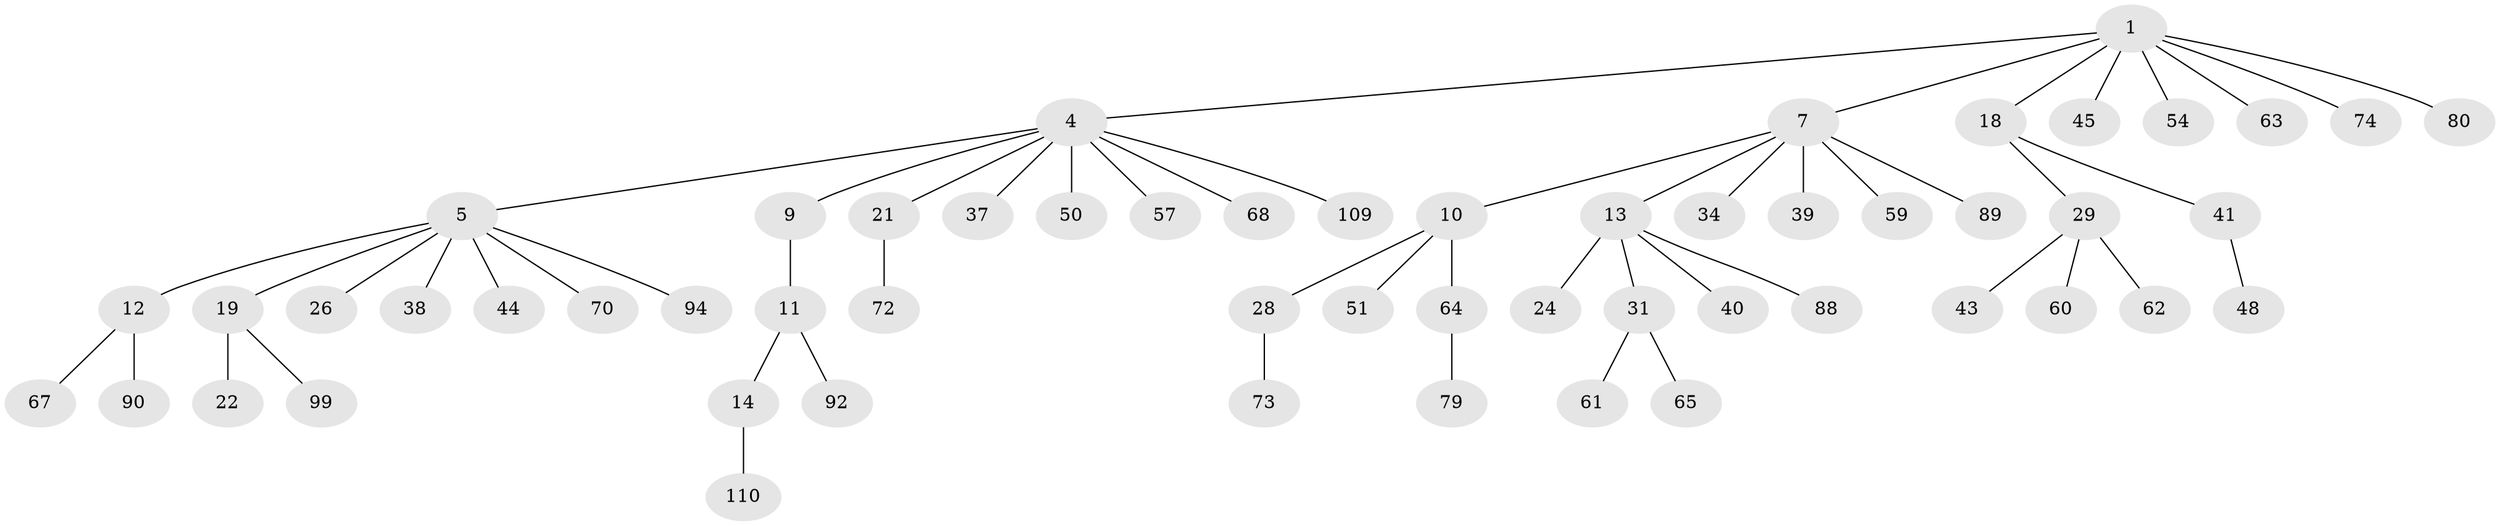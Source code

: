 // original degree distribution, {5: 0.04424778761061947, 2: 0.2831858407079646, 4: 0.061946902654867256, 7: 0.008849557522123894, 6: 0.017699115044247787, 3: 0.09734513274336283, 1: 0.48672566371681414}
// Generated by graph-tools (version 1.1) at 2025/15/03/09/25 04:15:21]
// undirected, 56 vertices, 55 edges
graph export_dot {
graph [start="1"]
  node [color=gray90,style=filled];
  1 [super="+2+16+3"];
  4 [super="+8+23"];
  5 [super="+6+15"];
  7;
  9;
  10 [super="+32+46+35"];
  11;
  12 [super="+25+71+78+30"];
  13 [super="+20+91+17"];
  14;
  18;
  19 [super="+49"];
  21;
  22 [super="+84"];
  24;
  26 [super="+81+106"];
  28 [super="+47+33"];
  29 [super="+42+52+76"];
  31 [super="+97"];
  34 [super="+69"];
  37 [super="+112"];
  38 [super="+56"];
  39;
  40;
  41;
  43;
  44 [super="+108"];
  45;
  48 [super="+66"];
  50 [super="+93"];
  51;
  54;
  57 [super="+75"];
  59 [super="+85"];
  60;
  61;
  62;
  63;
  64;
  65;
  67;
  68;
  70;
  72 [super="+95"];
  73;
  74 [super="+87"];
  79 [super="+82"];
  80;
  88;
  89;
  90 [super="+113"];
  92;
  94;
  99 [super="+105"];
  109;
  110;
  1 -- 63;
  1 -- 74;
  1 -- 7;
  1 -- 45;
  1 -- 54;
  1 -- 80;
  1 -- 18;
  1 -- 4;
  4 -- 5;
  4 -- 109;
  4 -- 50;
  4 -- 68;
  4 -- 37;
  4 -- 21;
  4 -- 9;
  4 -- 57;
  5 -- 26;
  5 -- 44;
  5 -- 70;
  5 -- 12;
  5 -- 94;
  5 -- 19;
  5 -- 38;
  7 -- 10;
  7 -- 13;
  7 -- 34;
  7 -- 39;
  7 -- 59;
  7 -- 89;
  9 -- 11;
  10 -- 28;
  10 -- 64;
  10 -- 51;
  11 -- 14;
  11 -- 92;
  12 -- 67;
  12 -- 90;
  13 -- 40;
  13 -- 24;
  13 -- 88;
  13 -- 31;
  14 -- 110;
  18 -- 29;
  18 -- 41;
  19 -- 22;
  19 -- 99;
  21 -- 72;
  28 -- 73;
  29 -- 43;
  29 -- 60;
  29 -- 62;
  31 -- 61;
  31 -- 65;
  41 -- 48;
  64 -- 79;
}
